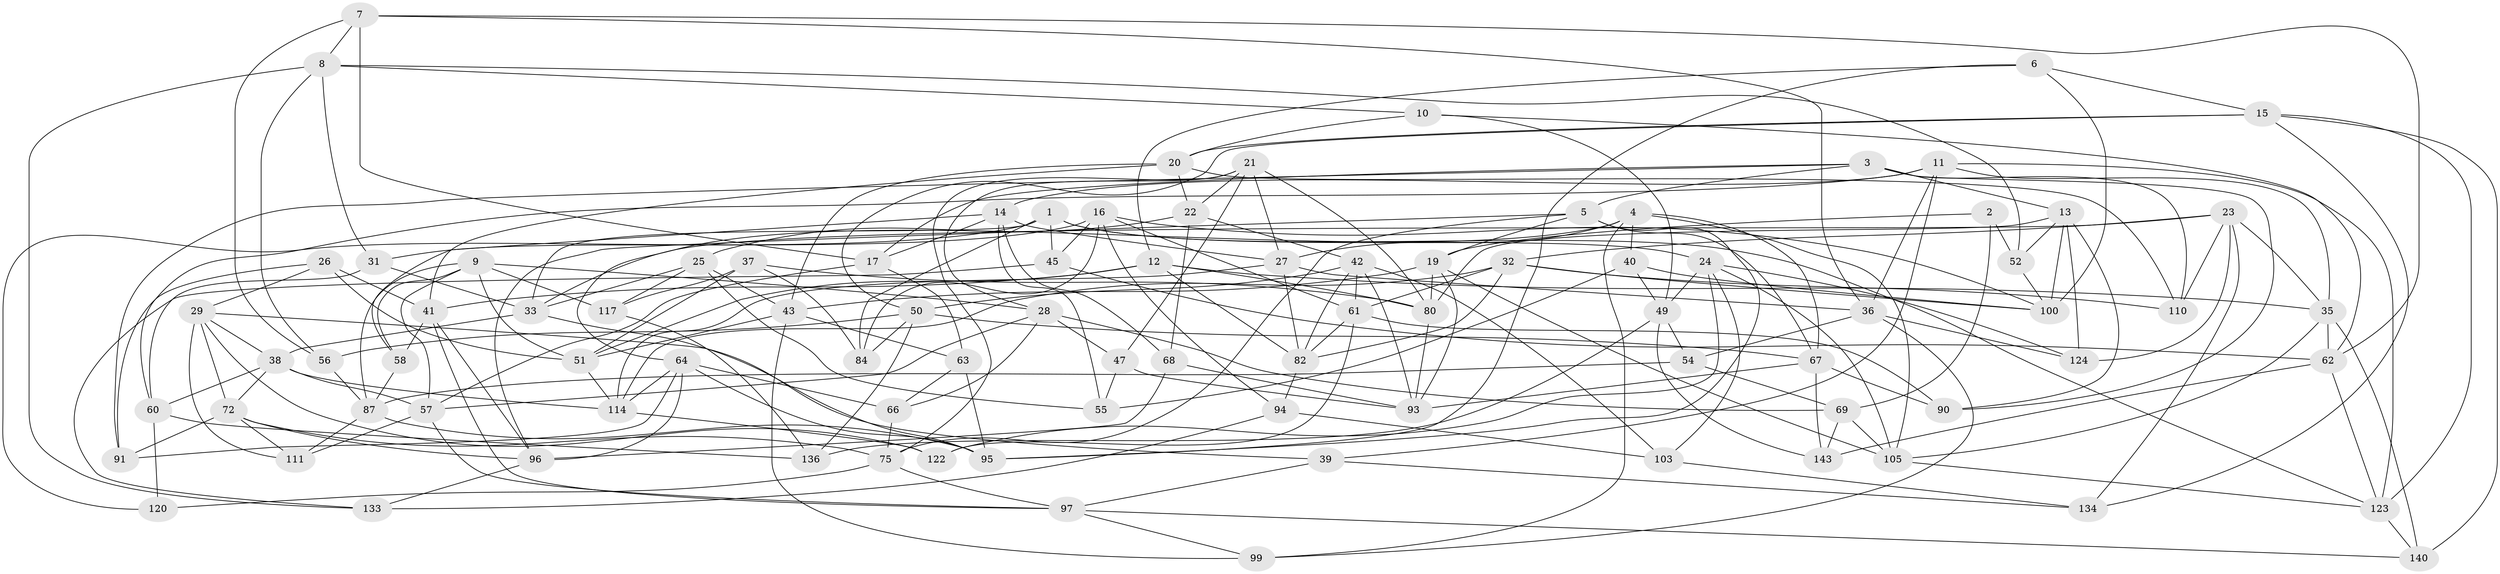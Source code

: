 // original degree distribution, {4: 1.0}
// Generated by graph-tools (version 1.1) at 2025/42/03/06/25 10:42:23]
// undirected, 90 vertices, 231 edges
graph export_dot {
graph [start="1"]
  node [color=gray90,style=filled];
  1 [super="+88"];
  2;
  3 [super="+138"];
  4 [super="+129"];
  5 [super="+65"];
  6;
  7 [super="+53"];
  8 [super="+18"];
  9 [super="+121"];
  10;
  11 [super="+145"];
  12 [super="+34"];
  13 [super="+101"];
  14 [super="+30"];
  15 [super="+85"];
  16 [super="+77"];
  17 [super="+59"];
  19 [super="+44"];
  20 [super="+139"];
  21 [super="+81"];
  22 [super="+113"];
  23 [super="+76"];
  24 [super="+119"];
  25 [super="+48"];
  26;
  27 [super="+92"];
  28 [super="+78"];
  29 [super="+46"];
  31;
  32 [super="+104"];
  33 [super="+71"];
  35 [super="+89"];
  36 [super="+108"];
  37;
  38 [super="+109"];
  39;
  40;
  41 [super="+125"];
  42 [super="+128"];
  43 [super="+70"];
  45;
  47;
  49 [super="+79"];
  50 [super="+131"];
  51 [super="+86"];
  52;
  54;
  55;
  56;
  57 [super="+137"];
  58;
  60 [super="+118"];
  61 [super="+74"];
  62 [super="+106"];
  63;
  64 [super="+102"];
  66;
  67 [super="+142"];
  68;
  69 [super="+73"];
  72 [super="+126"];
  75 [super="+107"];
  80 [super="+132"];
  82 [super="+83"];
  84;
  87 [super="+130"];
  90;
  91;
  93 [super="+115"];
  94;
  95 [super="+141"];
  96 [super="+112"];
  97 [super="+98"];
  99;
  100 [super="+144"];
  103;
  105 [super="+116"];
  110;
  111;
  114 [super="+135"];
  117;
  120;
  122;
  123 [super="+127"];
  124;
  133;
  134;
  136;
  140;
  143;
  1 -- 45;
  1 -- 120;
  1 -- 24;
  1 -- 123;
  1 -- 84;
  1 -- 33;
  2 -- 52;
  2 -- 69 [weight=2];
  2 -- 19;
  3 -- 5;
  3 -- 13;
  3 -- 91;
  3 -- 17;
  3 -- 90;
  3 -- 110;
  4 -- 40;
  4 -- 105;
  4 -- 64;
  4 -- 27;
  4 -- 99;
  4 -- 67;
  5 -- 96;
  5 -- 75;
  5 -- 67;
  5 -- 95;
  5 -- 19;
  6 -- 100;
  6 -- 95;
  6 -- 15;
  6 -- 12;
  7 -- 36;
  7 -- 62;
  7 -- 17 [weight=2];
  7 -- 8;
  7 -- 56;
  8 -- 31;
  8 -- 56;
  8 -- 10;
  8 -- 52;
  8 -- 133;
  9 -- 117;
  9 -- 51;
  9 -- 58;
  9 -- 28;
  9 -- 87;
  9 -- 57;
  10 -- 20;
  10 -- 49;
  10 -- 62;
  11 -- 39;
  11 -- 36;
  11 -- 123;
  11 -- 60;
  11 -- 14;
  11 -- 35;
  12 -- 82;
  12 -- 80;
  12 -- 41;
  12 -- 51;
  12 -- 35;
  13 -- 80;
  13 -- 100;
  13 -- 124;
  13 -- 90;
  13 -- 52;
  14 -- 55;
  14 -- 17;
  14 -- 58;
  14 -- 68;
  14 -- 27;
  15 -- 140;
  15 -- 134;
  15 -- 123;
  15 -- 50;
  15 -- 20;
  16 -- 31;
  16 -- 100;
  16 -- 94;
  16 -- 84;
  16 -- 45;
  16 -- 61;
  17 -- 63;
  17 -- 57;
  19 -- 105;
  19 -- 80;
  19 -- 43;
  19 -- 93;
  20 -- 22;
  20 -- 41;
  20 -- 110;
  20 -- 43;
  21 -- 47;
  21 -- 28;
  21 -- 75;
  21 -- 80;
  21 -- 27;
  21 -- 22;
  22 -- 68;
  22 -- 25 [weight=2];
  22 -- 42;
  23 -- 35;
  23 -- 110;
  23 -- 32;
  23 -- 33;
  23 -- 124;
  23 -- 134;
  24 -- 124;
  24 -- 49;
  24 -- 122;
  24 -- 103;
  24 -- 105;
  25 -- 55;
  25 -- 117;
  25 -- 43;
  25 -- 33;
  26 -- 41;
  26 -- 91;
  26 -- 51;
  26 -- 29;
  27 -- 36;
  27 -- 114;
  27 -- 82;
  28 -- 66;
  28 -- 69;
  28 -- 47;
  28 -- 57;
  29 -- 72;
  29 -- 39;
  29 -- 122;
  29 -- 38;
  29 -- 111;
  31 -- 33;
  31 -- 60;
  32 -- 100;
  32 -- 82;
  32 -- 110;
  32 -- 114;
  32 -- 61;
  33 -- 38;
  33 -- 95;
  35 -- 62;
  35 -- 140;
  35 -- 105;
  36 -- 54;
  36 -- 124;
  36 -- 99;
  37 -- 80;
  37 -- 117;
  37 -- 51;
  37 -- 84;
  38 -- 57;
  38 -- 60;
  38 -- 114;
  38 -- 72;
  39 -- 134;
  39 -- 97;
  40 -- 55;
  40 -- 49;
  40 -- 100;
  41 -- 58;
  41 -- 97;
  41 -- 96;
  42 -- 103;
  42 -- 93;
  42 -- 50;
  42 -- 82;
  42 -- 61;
  43 -- 99;
  43 -- 63;
  43 -- 51;
  45 -- 133;
  45 -- 62;
  47 -- 93;
  47 -- 55;
  49 -- 136;
  49 -- 54;
  49 -- 143;
  50 -- 67;
  50 -- 136;
  50 -- 56;
  50 -- 84;
  51 -- 114;
  52 -- 100;
  54 -- 69;
  54 -- 87;
  56 -- 87;
  57 -- 111;
  57 -- 97;
  58 -- 87;
  60 -- 136;
  60 -- 120 [weight=2];
  61 -- 122;
  61 -- 82;
  61 -- 90;
  62 -- 143;
  62 -- 123;
  63 -- 95;
  63 -- 66;
  64 -- 66;
  64 -- 95;
  64 -- 114;
  64 -- 91;
  64 -- 96;
  66 -- 75;
  67 -- 143;
  67 -- 90;
  67 -- 93;
  68 -- 96;
  68 -- 93;
  69 -- 143;
  69 -- 105;
  72 -- 111;
  72 -- 75;
  72 -- 91;
  72 -- 96;
  75 -- 97;
  75 -- 120;
  80 -- 93;
  82 -- 94;
  87 -- 95;
  87 -- 111;
  94 -- 103;
  94 -- 133;
  96 -- 133;
  97 -- 99;
  97 -- 140;
  103 -- 134;
  105 -- 123;
  114 -- 122;
  117 -- 136;
  123 -- 140;
}
